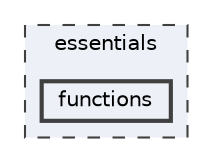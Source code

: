 digraph "essentials/functions"
{
 // LATEX_PDF_SIZE
  bgcolor="transparent";
  edge [fontname=Helvetica,fontsize=10,labelfontname=Helvetica,labelfontsize=10];
  node [fontname=Helvetica,fontsize=10,shape=box,height=0.2,width=0.4];
  compound=true
  subgraph clusterdir_d5b1ed787a0439ef5e70cb4862ae5db0 {
    graph [ bgcolor="#edf0f7", pencolor="grey25", label="essentials", fontname=Helvetica,fontsize=10 style="filled,dashed", URL="dir_d5b1ed787a0439ef5e70cb4862ae5db0.html",tooltip=""]
  dir_643e18308e1fb8943d3adb3f912126b6 [label="functions", fillcolor="#edf0f7", color="grey25", style="filled,bold", URL="dir_643e18308e1fb8943d3adb3f912126b6.html",tooltip=""];
  }
}
